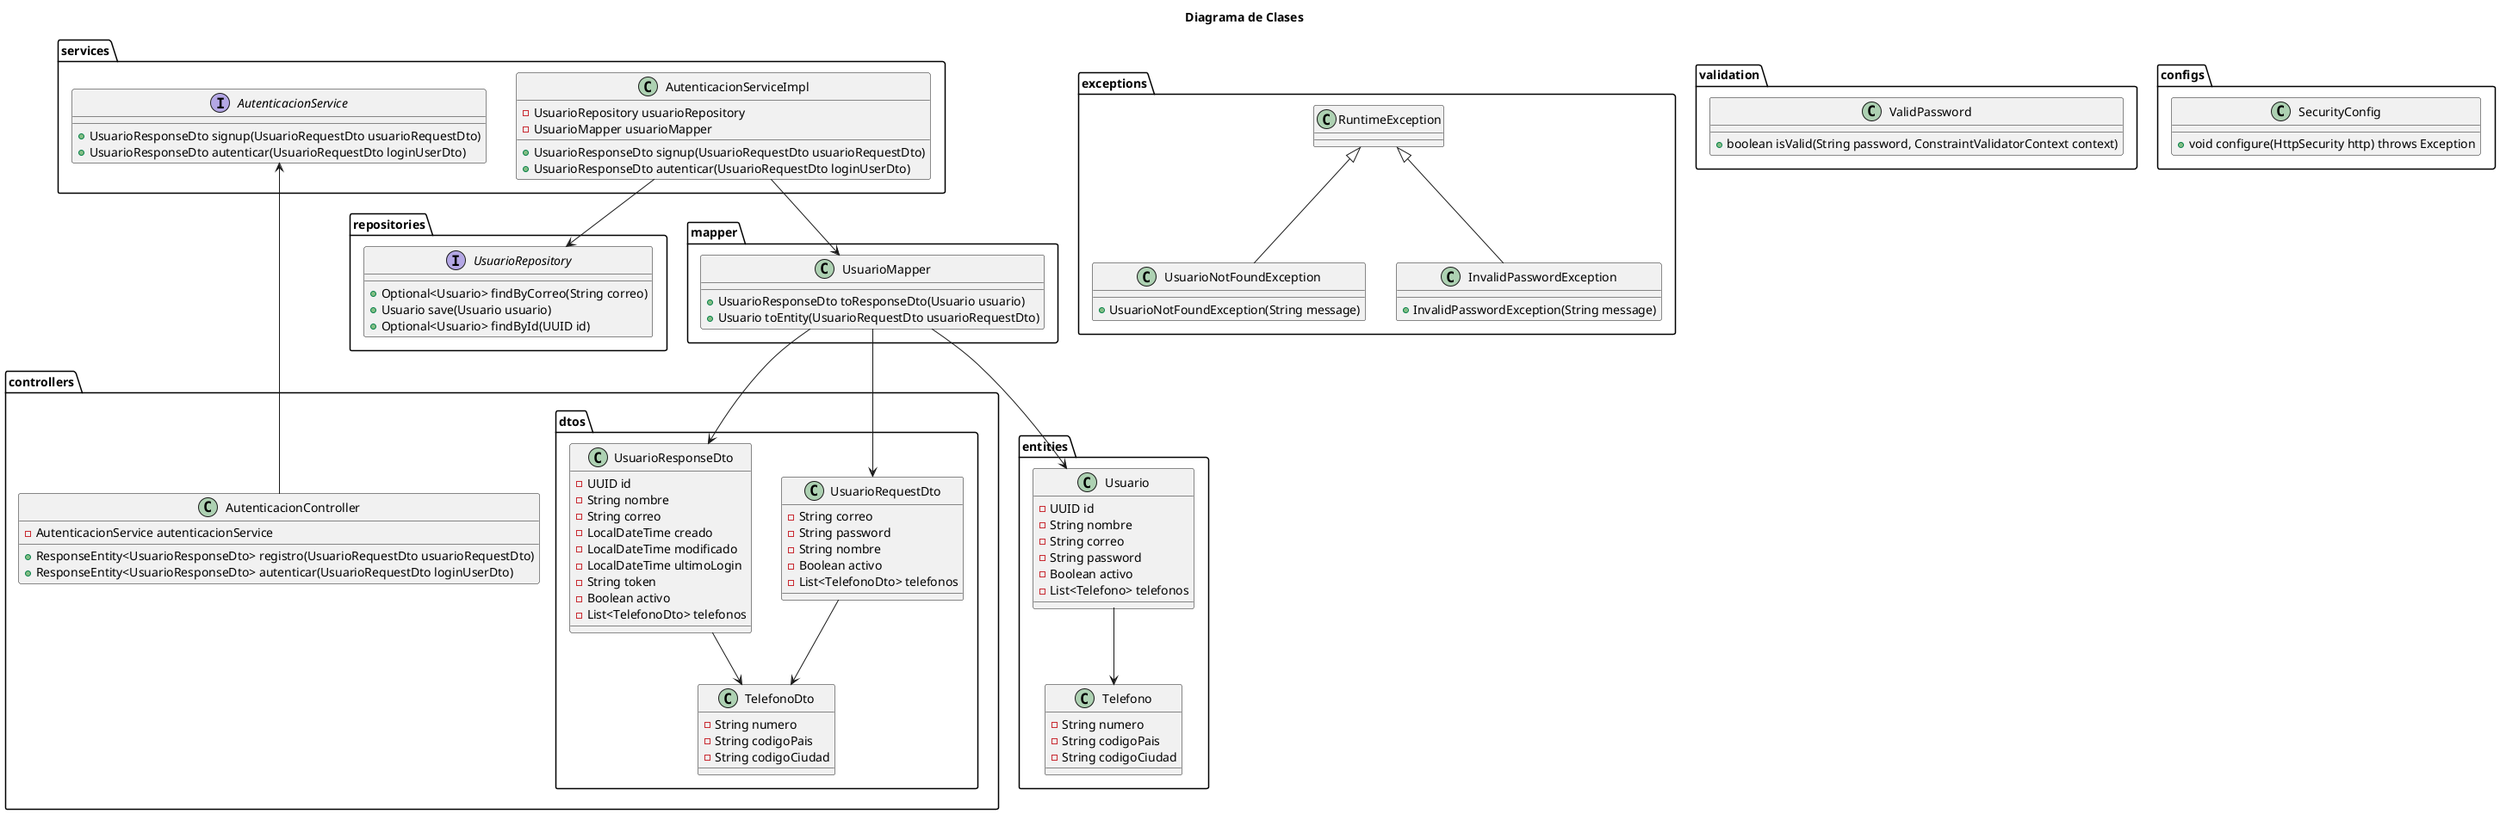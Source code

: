 @startuml

title "Diagrama de Clases"

package controllers.dtos {
    class UsuarioRequestDto {
        - String correo
        - String password
        - String nombre
        - Boolean activo
        - List<TelefonoDto> telefonos
    }

    class UsuarioResponseDto {
        - UUID id
        - String nombre
        - String correo
        - LocalDateTime creado
        - LocalDateTime modificado
        - LocalDateTime ultimoLogin
        - String token
        - Boolean activo
        - List<TelefonoDto> telefonos
    }

    class TelefonoDto {
        - String numero
        - String codigoPais
        - String codigoCiudad
    }
}

package controllers {
    class AutenticacionController {
        - AutenticacionService autenticacionService
        + ResponseEntity<UsuarioResponseDto> registro(UsuarioRequestDto usuarioRequestDto)
        + ResponseEntity<UsuarioResponseDto> autenticar(UsuarioRequestDto loginUserDto)
    }
}
package repositories {
    interface UsuarioRepository {
        + Optional<Usuario> findByCorreo(String correo)
        + Usuario save(Usuario usuario)
        + Optional<Usuario> findById(UUID id)
    }
}
package services {
    interface AutenticacionService {
        + UsuarioResponseDto signup(UsuarioRequestDto usuarioRequestDto)
        + UsuarioResponseDto autenticar(UsuarioRequestDto loginUserDto)
    }

    class AutenticacionServiceImpl {
        - UsuarioRepository usuarioRepository
        - UsuarioMapper usuarioMapper
        + UsuarioResponseDto signup(UsuarioRequestDto usuarioRequestDto)
        + UsuarioResponseDto autenticar(UsuarioRequestDto loginUserDto)
    }
}

package entities {
    class Usuario {
        - UUID id
        - String nombre
        - String correo
        - String password
        - Boolean activo
        - List<Telefono> telefonos
    }

    class Telefono {
        - String numero
        - String codigoPais
        - String codigoCiudad
    }
}

package exceptions {
    class UsuarioNotFoundException extends RuntimeException {
        + UsuarioNotFoundException(String message)
    }

    class InvalidPasswordException extends RuntimeException {
        + InvalidPasswordException(String message)
    }
}

package validation {
    class ValidPassword {
        + boolean isValid(String password, ConstraintValidatorContext context)
    }
}

package mapper {
    class UsuarioMapper {
        + UsuarioResponseDto toResponseDto(Usuario usuario)
        + Usuario toEntity(UsuarioRequestDto usuarioRequestDto)
    }
}

package configs {
    class SecurityConfig {
        + void configure(HttpSecurity http) throws Exception
    }
}

AutenticacionController --> AutenticacionService
AutenticacionServiceImpl --> UsuarioRepository
AutenticacionServiceImpl --> UsuarioMapper
UsuarioRequestDto --> TelefonoDto
UsuarioResponseDto --> TelefonoDto
Usuario --> Telefono
UsuarioMapper --> Usuario
UsuarioMapper --> UsuarioRequestDto
UsuarioMapper --> UsuarioResponseDto


@enduml